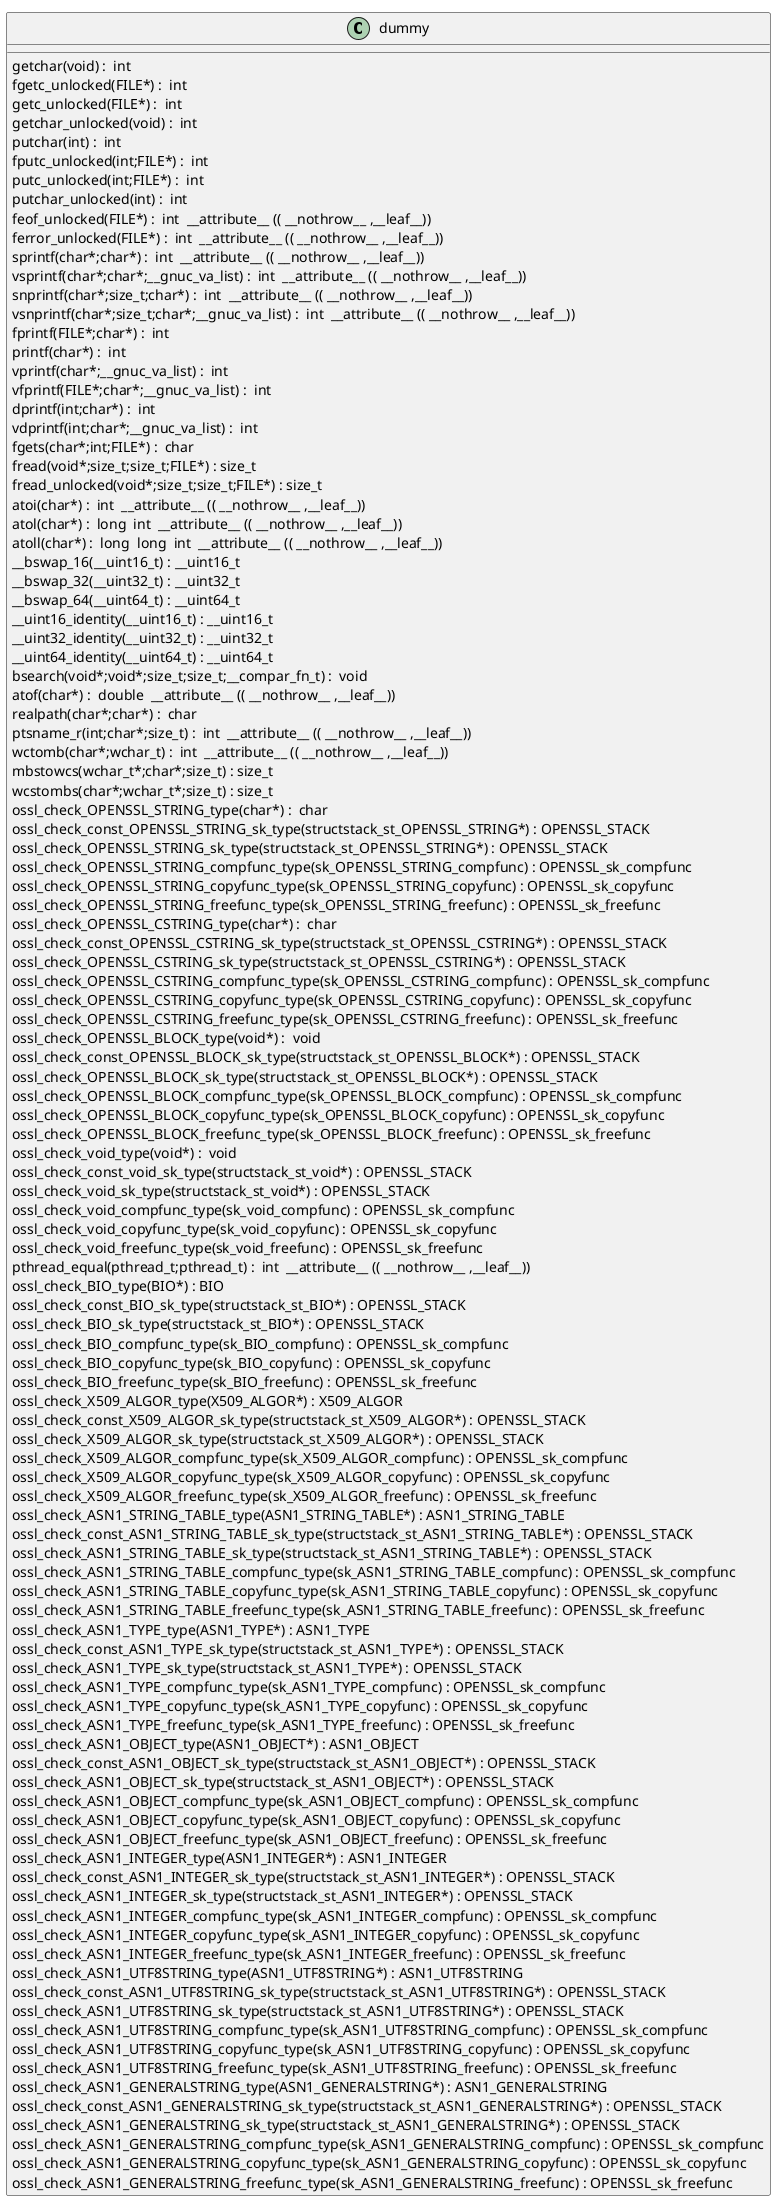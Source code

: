 @startuml
!pragma layout smetana
class dummy {
getchar(void) :  int  [[[./../.././qc/ssl/d1_srtp.c.html#742]]]
fgetc_unlocked(FILE*) :  int  [[[./../.././qc/ssl/d1_srtp.c.html#751]]]
getc_unlocked(FILE*) :  int  [[[./../.././qc/ssl/d1_srtp.c.html#761]]]
getchar_unlocked(void) :  int  [[[./../.././qc/ssl/d1_srtp.c.html#768]]]
putchar(int) :  int  [[[./../.././qc/ssl/d1_srtp.c.html#777]]]
fputc_unlocked(int;FILE*) :  int  [[[./../.././qc/ssl/d1_srtp.c.html#786]]]
putc_unlocked(int;FILE*) :  int  [[[./../.././qc/ssl/d1_srtp.c.html#796]]]
putchar_unlocked(int) :  int  [[[./../.././qc/ssl/d1_srtp.c.html#803]]]
feof_unlocked(FILE*) :  int  __attribute__ (( __nothrow__ ,__leaf__)) [[[./../.././qc/ssl/d1_srtp.c.html#809]]]
ferror_unlocked(FILE*) :  int  __attribute__ (( __nothrow__ ,__leaf__)) [[[./../.././qc/ssl/d1_srtp.c.html#816]]]
sprintf(char*;char*) :  int  __attribute__ (( __nothrow__ ,__leaf__)) [[[./../.././qc/ssl/d1_srtp.c.html#835]]]
vsprintf(char*;char*;__gnuc_va_list) :  int  __attribute__ (( __nothrow__ ,__leaf__)) [[[./../.././qc/ssl/d1_srtp.c.html#848]]]
snprintf(char*;size_t;char*) :  int  __attribute__ (( __nothrow__ ,__leaf__)) [[[./../.././qc/ssl/d1_srtp.c.html#867]]]
vsnprintf(char*;size_t;char*;__gnuc_va_list) :  int  __attribute__ (( __nothrow__ ,__leaf__)) [[[./../.././qc/ssl/d1_srtp.c.html#881]]]
fprintf(FILE*;char*) :  int  [[[./../.././qc/ssl/d1_srtp.c.html#902]]]
printf(char*) :  int  [[[./../.././qc/ssl/d1_srtp.c.html#909]]]
vprintf(char*;__gnuc_va_list) :  int  [[[./../.././qc/ssl/d1_srtp.c.html#921]]]
vfprintf(FILE*;char*;__gnuc_va_list) :  int  [[[./../.././qc/ssl/d1_srtp.c.html#931]]]
dprintf(int;char*) :  int  [[[./../.././qc/ssl/d1_srtp.c.html#946]]]
vdprintf(int;char*;__gnuc_va_list) :  int  [[[./../.././qc/ssl/d1_srtp.c.html#957]]]
fgets(char*;int;FILE*) :  char  [[[./../.././qc/ssl/d1_srtp.c.html#976]]]
fread(void*;size_t;size_t;FILE*) : size_t [[[./../.././qc/ssl/d1_srtp.c.html#1002]]]
fread_unlocked(void*;size_t;size_t;FILE*) : size_t [[[./../.././qc/ssl/d1_srtp.c.html#1029]]]
atoi(char*) :  int  __attribute__ (( __nothrow__ ,__leaf__)) [[[./../.././qc/ssl/d1_srtp.c.html#1375]]]
atol(char*) :  long  int  __attribute__ (( __nothrow__ ,__leaf__)) [[[./../.././qc/ssl/d1_srtp.c.html#1380]]]
atoll(char*) :  long  long  int  __attribute__ (( __nothrow__ ,__leaf__)) [[[./../.././qc/ssl/d1_srtp.c.html#1387]]]
__bswap_16(__uint16_t) : __uint16_t [[[./../.././qc/ssl/d1_srtp.c.html#1534]]]
__bswap_32(__uint32_t) : __uint32_t [[[./../.././qc/ssl/d1_srtp.c.html#1549]]]
__bswap_64(__uint64_t) : __uint64_t [[[./../.././qc/ssl/d1_srtp.c.html#1559]]]
__uint16_identity(__uint16_t) : __uint16_t [[[./../.././qc/ssl/d1_srtp.c.html#1571]]]
__uint32_identity(__uint32_t) : __uint32_t [[[./../.././qc/ssl/d1_srtp.c.html#1577]]]
__uint64_identity(__uint64_t) : __uint64_t [[[./../.././qc/ssl/d1_srtp.c.html#1583]]]
bsearch(void*;void*;size_t;size_t;__compar_fn_t) :  void  [[[./../.././qc/ssl/d1_srtp.c.html#2251]]]
atof(char*) :  double  __attribute__ (( __nothrow__ ,__leaf__)) [[[./../.././qc/ssl/d1_srtp.c.html#1]]]
realpath(char*;char*) :  char  [[[./../.././qc/ssl/d1_srtp.c.html#1]]]
ptsname_r(int;char*;size_t) :  int  __attribute__ (( __nothrow__ ,__leaf__)) [[[./../.././qc/ssl/d1_srtp.c.html#1]]]
wctomb(char*;wchar_t) :  int  __attribute__ (( __nothrow__ ,__leaf__)) [[[./../.././qc/ssl/d1_srtp.c.html#1]]]
mbstowcs(wchar_t*;char*;size_t) : size_t [[[./../.././qc/ssl/d1_srtp.c.html#1]]]
wcstombs(char*;wchar_t*;size_t) : size_t [[[./../.././qc/ssl/d1_srtp.c.html#1]]]
ossl_check_OPENSSL_STRING_type(char*) :  char  [[[./../.././qc/ssl/d1_srtp.c.html#1]]]
ossl_check_const_OPENSSL_STRING_sk_type(structstack_st_OPENSSL_STRING*) : OPENSSL_STACK [[[./../.././qc/ssl/d1_srtp.c.html#1]]]
ossl_check_OPENSSL_STRING_sk_type(structstack_st_OPENSSL_STRING*) : OPENSSL_STACK [[[./../.././qc/ssl/d1_srtp.c.html#1]]]
ossl_check_OPENSSL_STRING_compfunc_type(sk_OPENSSL_STRING_compfunc) : OPENSSL_sk_compfunc [[[./../.././qc/ssl/d1_srtp.c.html#1]]]
ossl_check_OPENSSL_STRING_copyfunc_type(sk_OPENSSL_STRING_copyfunc) : OPENSSL_sk_copyfunc [[[./../.././qc/ssl/d1_srtp.c.html#1]]]
ossl_check_OPENSSL_STRING_freefunc_type(sk_OPENSSL_STRING_freefunc) : OPENSSL_sk_freefunc [[[./../.././qc/ssl/d1_srtp.c.html#1]]]
ossl_check_OPENSSL_CSTRING_type(char*) :  char  [[[./../.././qc/ssl/d1_srtp.c.html#1]]]
ossl_check_const_OPENSSL_CSTRING_sk_type(structstack_st_OPENSSL_CSTRING*) : OPENSSL_STACK [[[./../.././qc/ssl/d1_srtp.c.html#1]]]
ossl_check_OPENSSL_CSTRING_sk_type(structstack_st_OPENSSL_CSTRING*) : OPENSSL_STACK [[[./../.././qc/ssl/d1_srtp.c.html#1]]]
ossl_check_OPENSSL_CSTRING_compfunc_type(sk_OPENSSL_CSTRING_compfunc) : OPENSSL_sk_compfunc [[[./../.././qc/ssl/d1_srtp.c.html#1]]]
ossl_check_OPENSSL_CSTRING_copyfunc_type(sk_OPENSSL_CSTRING_copyfunc) : OPENSSL_sk_copyfunc [[[./../.././qc/ssl/d1_srtp.c.html#1]]]
ossl_check_OPENSSL_CSTRING_freefunc_type(sk_OPENSSL_CSTRING_freefunc) : OPENSSL_sk_freefunc [[[./../.././qc/ssl/d1_srtp.c.html#1]]]
ossl_check_OPENSSL_BLOCK_type(void*) :  void  [[[./../.././qc/ssl/d1_srtp.c.html#1]]]
ossl_check_const_OPENSSL_BLOCK_sk_type(structstack_st_OPENSSL_BLOCK*) : OPENSSL_STACK [[[./../.././qc/ssl/d1_srtp.c.html#1]]]
ossl_check_OPENSSL_BLOCK_sk_type(structstack_st_OPENSSL_BLOCK*) : OPENSSL_STACK [[[./../.././qc/ssl/d1_srtp.c.html#1]]]
ossl_check_OPENSSL_BLOCK_compfunc_type(sk_OPENSSL_BLOCK_compfunc) : OPENSSL_sk_compfunc [[[./../.././qc/ssl/d1_srtp.c.html#1]]]
ossl_check_OPENSSL_BLOCK_copyfunc_type(sk_OPENSSL_BLOCK_copyfunc) : OPENSSL_sk_copyfunc [[[./../.././qc/ssl/d1_srtp.c.html#1]]]
ossl_check_OPENSSL_BLOCK_freefunc_type(sk_OPENSSL_BLOCK_freefunc) : OPENSSL_sk_freefunc [[[./../.././qc/ssl/d1_srtp.c.html#1]]]
ossl_check_void_type(void*) :  void  [[[./../.././qc/ssl/d1_srtp.c.html#1]]]
ossl_check_const_void_sk_type(structstack_st_void*) : OPENSSL_STACK [[[./../.././qc/ssl/d1_srtp.c.html#1]]]
ossl_check_void_sk_type(structstack_st_void*) : OPENSSL_STACK [[[./../.././qc/ssl/d1_srtp.c.html#1]]]
ossl_check_void_compfunc_type(sk_void_compfunc) : OPENSSL_sk_compfunc [[[./../.././qc/ssl/d1_srtp.c.html#1]]]
ossl_check_void_copyfunc_type(sk_void_copyfunc) : OPENSSL_sk_copyfunc [[[./../.././qc/ssl/d1_srtp.c.html#1]]]
ossl_check_void_freefunc_type(sk_void_freefunc) : OPENSSL_sk_freefunc [[[./../.././qc/ssl/d1_srtp.c.html#1]]]
pthread_equal(pthread_t;pthread_t) :  int  __attribute__ (( __nothrow__ ,__leaf__)) [[[./../.././qc/ssl/d1_srtp.c.html#1]]]
ossl_check_BIO_type(BIO*) : BIO [[[./../.././qc/ssl/d1_srtp.c.html#1]]]
ossl_check_const_BIO_sk_type(structstack_st_BIO*) : OPENSSL_STACK [[[./../.././qc/ssl/d1_srtp.c.html#1]]]
ossl_check_BIO_sk_type(structstack_st_BIO*) : OPENSSL_STACK [[[./../.././qc/ssl/d1_srtp.c.html#1]]]
ossl_check_BIO_compfunc_type(sk_BIO_compfunc) : OPENSSL_sk_compfunc [[[./../.././qc/ssl/d1_srtp.c.html#1]]]
ossl_check_BIO_copyfunc_type(sk_BIO_copyfunc) : OPENSSL_sk_copyfunc [[[./../.././qc/ssl/d1_srtp.c.html#1]]]
ossl_check_BIO_freefunc_type(sk_BIO_freefunc) : OPENSSL_sk_freefunc [[[./../.././qc/ssl/d1_srtp.c.html#1]]]
ossl_check_X509_ALGOR_type(X509_ALGOR*) : X509_ALGOR [[[./../.././qc/ssl/d1_srtp.c.html#1]]]
ossl_check_const_X509_ALGOR_sk_type(structstack_st_X509_ALGOR*) : OPENSSL_STACK [[[./../.././qc/ssl/d1_srtp.c.html#1]]]
ossl_check_X509_ALGOR_sk_type(structstack_st_X509_ALGOR*) : OPENSSL_STACK [[[./../.././qc/ssl/d1_srtp.c.html#1]]]
ossl_check_X509_ALGOR_compfunc_type(sk_X509_ALGOR_compfunc) : OPENSSL_sk_compfunc [[[./../.././qc/ssl/d1_srtp.c.html#1]]]
ossl_check_X509_ALGOR_copyfunc_type(sk_X509_ALGOR_copyfunc) : OPENSSL_sk_copyfunc [[[./../.././qc/ssl/d1_srtp.c.html#1]]]
ossl_check_X509_ALGOR_freefunc_type(sk_X509_ALGOR_freefunc) : OPENSSL_sk_freefunc [[[./../.././qc/ssl/d1_srtp.c.html#1]]]
ossl_check_ASN1_STRING_TABLE_type(ASN1_STRING_TABLE*) : ASN1_STRING_TABLE [[[./../.././qc/ssl/d1_srtp.c.html#1]]]
ossl_check_const_ASN1_STRING_TABLE_sk_type(structstack_st_ASN1_STRING_TABLE*) : OPENSSL_STACK [[[./../.././qc/ssl/d1_srtp.c.html#1]]]
ossl_check_ASN1_STRING_TABLE_sk_type(structstack_st_ASN1_STRING_TABLE*) : OPENSSL_STACK [[[./../.././qc/ssl/d1_srtp.c.html#1]]]
ossl_check_ASN1_STRING_TABLE_compfunc_type(sk_ASN1_STRING_TABLE_compfunc) : OPENSSL_sk_compfunc [[[./../.././qc/ssl/d1_srtp.c.html#1]]]
ossl_check_ASN1_STRING_TABLE_copyfunc_type(sk_ASN1_STRING_TABLE_copyfunc) : OPENSSL_sk_copyfunc [[[./../.././qc/ssl/d1_srtp.c.html#1]]]
ossl_check_ASN1_STRING_TABLE_freefunc_type(sk_ASN1_STRING_TABLE_freefunc) : OPENSSL_sk_freefunc [[[./../.././qc/ssl/d1_srtp.c.html#1]]]
ossl_check_ASN1_TYPE_type(ASN1_TYPE*) : ASN1_TYPE [[[./../.././qc/ssl/d1_srtp.c.html#1]]]
ossl_check_const_ASN1_TYPE_sk_type(structstack_st_ASN1_TYPE*) : OPENSSL_STACK [[[./../.././qc/ssl/d1_srtp.c.html#1]]]
ossl_check_ASN1_TYPE_sk_type(structstack_st_ASN1_TYPE*) : OPENSSL_STACK [[[./../.././qc/ssl/d1_srtp.c.html#1]]]
ossl_check_ASN1_TYPE_compfunc_type(sk_ASN1_TYPE_compfunc) : OPENSSL_sk_compfunc [[[./../.././qc/ssl/d1_srtp.c.html#1]]]
ossl_check_ASN1_TYPE_copyfunc_type(sk_ASN1_TYPE_copyfunc) : OPENSSL_sk_copyfunc [[[./../.././qc/ssl/d1_srtp.c.html#1]]]
ossl_check_ASN1_TYPE_freefunc_type(sk_ASN1_TYPE_freefunc) : OPENSSL_sk_freefunc [[[./../.././qc/ssl/d1_srtp.c.html#1]]]
ossl_check_ASN1_OBJECT_type(ASN1_OBJECT*) : ASN1_OBJECT [[[./../.././qc/ssl/d1_srtp.c.html#1]]]
ossl_check_const_ASN1_OBJECT_sk_type(structstack_st_ASN1_OBJECT*) : OPENSSL_STACK [[[./../.././qc/ssl/d1_srtp.c.html#1]]]
ossl_check_ASN1_OBJECT_sk_type(structstack_st_ASN1_OBJECT*) : OPENSSL_STACK [[[./../.././qc/ssl/d1_srtp.c.html#1]]]
ossl_check_ASN1_OBJECT_compfunc_type(sk_ASN1_OBJECT_compfunc) : OPENSSL_sk_compfunc [[[./../.././qc/ssl/d1_srtp.c.html#1]]]
ossl_check_ASN1_OBJECT_copyfunc_type(sk_ASN1_OBJECT_copyfunc) : OPENSSL_sk_copyfunc [[[./../.././qc/ssl/d1_srtp.c.html#1]]]
ossl_check_ASN1_OBJECT_freefunc_type(sk_ASN1_OBJECT_freefunc) : OPENSSL_sk_freefunc [[[./../.././qc/ssl/d1_srtp.c.html#1]]]
ossl_check_ASN1_INTEGER_type(ASN1_INTEGER*) : ASN1_INTEGER [[[./../.././qc/ssl/d1_srtp.c.html#1]]]
ossl_check_const_ASN1_INTEGER_sk_type(structstack_st_ASN1_INTEGER*) : OPENSSL_STACK [[[./../.././qc/ssl/d1_srtp.c.html#1]]]
ossl_check_ASN1_INTEGER_sk_type(structstack_st_ASN1_INTEGER*) : OPENSSL_STACK [[[./../.././qc/ssl/d1_srtp.c.html#1]]]
ossl_check_ASN1_INTEGER_compfunc_type(sk_ASN1_INTEGER_compfunc) : OPENSSL_sk_compfunc [[[./../.././qc/ssl/d1_srtp.c.html#1]]]
ossl_check_ASN1_INTEGER_copyfunc_type(sk_ASN1_INTEGER_copyfunc) : OPENSSL_sk_copyfunc [[[./../.././qc/ssl/d1_srtp.c.html#1]]]
ossl_check_ASN1_INTEGER_freefunc_type(sk_ASN1_INTEGER_freefunc) : OPENSSL_sk_freefunc [[[./../.././qc/ssl/d1_srtp.c.html#1]]]
ossl_check_ASN1_UTF8STRING_type(ASN1_UTF8STRING*) : ASN1_UTF8STRING [[[./../.././qc/ssl/d1_srtp.c.html#1]]]
ossl_check_const_ASN1_UTF8STRING_sk_type(structstack_st_ASN1_UTF8STRING*) : OPENSSL_STACK [[[./../.././qc/ssl/d1_srtp.c.html#1]]]
ossl_check_ASN1_UTF8STRING_sk_type(structstack_st_ASN1_UTF8STRING*) : OPENSSL_STACK [[[./../.././qc/ssl/d1_srtp.c.html#1]]]
ossl_check_ASN1_UTF8STRING_compfunc_type(sk_ASN1_UTF8STRING_compfunc) : OPENSSL_sk_compfunc [[[./../.././qc/ssl/d1_srtp.c.html#1]]]
ossl_check_ASN1_UTF8STRING_copyfunc_type(sk_ASN1_UTF8STRING_copyfunc) : OPENSSL_sk_copyfunc [[[./../.././qc/ssl/d1_srtp.c.html#1]]]
ossl_check_ASN1_UTF8STRING_freefunc_type(sk_ASN1_UTF8STRING_freefunc) : OPENSSL_sk_freefunc [[[./../.././qc/ssl/d1_srtp.c.html#1]]]
ossl_check_ASN1_GENERALSTRING_type(ASN1_GENERALSTRING*) : ASN1_GENERALSTRING [[[./../.././qc/ssl/d1_srtp.c.html#1]]]
ossl_check_const_ASN1_GENERALSTRING_sk_type(structstack_st_ASN1_GENERALSTRING*) : OPENSSL_STACK [[[./../.././qc/ssl/d1_srtp.c.html#1]]]
ossl_check_ASN1_GENERALSTRING_sk_type(structstack_st_ASN1_GENERALSTRING*) : OPENSSL_STACK [[[./../.././qc/ssl/d1_srtp.c.html#1]]]
ossl_check_ASN1_GENERALSTRING_compfunc_type(sk_ASN1_GENERALSTRING_compfunc) : OPENSSL_sk_compfunc [[[./../.././qc/ssl/d1_srtp.c.html#1]]]
ossl_check_ASN1_GENERALSTRING_copyfunc_type(sk_ASN1_GENERALSTRING_copyfunc) : OPENSSL_sk_copyfunc [[[./../.././qc/ssl/d1_srtp.c.html#1]]]
ossl_check_ASN1_GENERALSTRING_freefunc_type(sk_ASN1_GENERALSTRING_freefunc) : OPENSSL_sk_freefunc [[[./../.././qc/ssl/d1_srtp.c.html#1]]]
} 
@enduml
